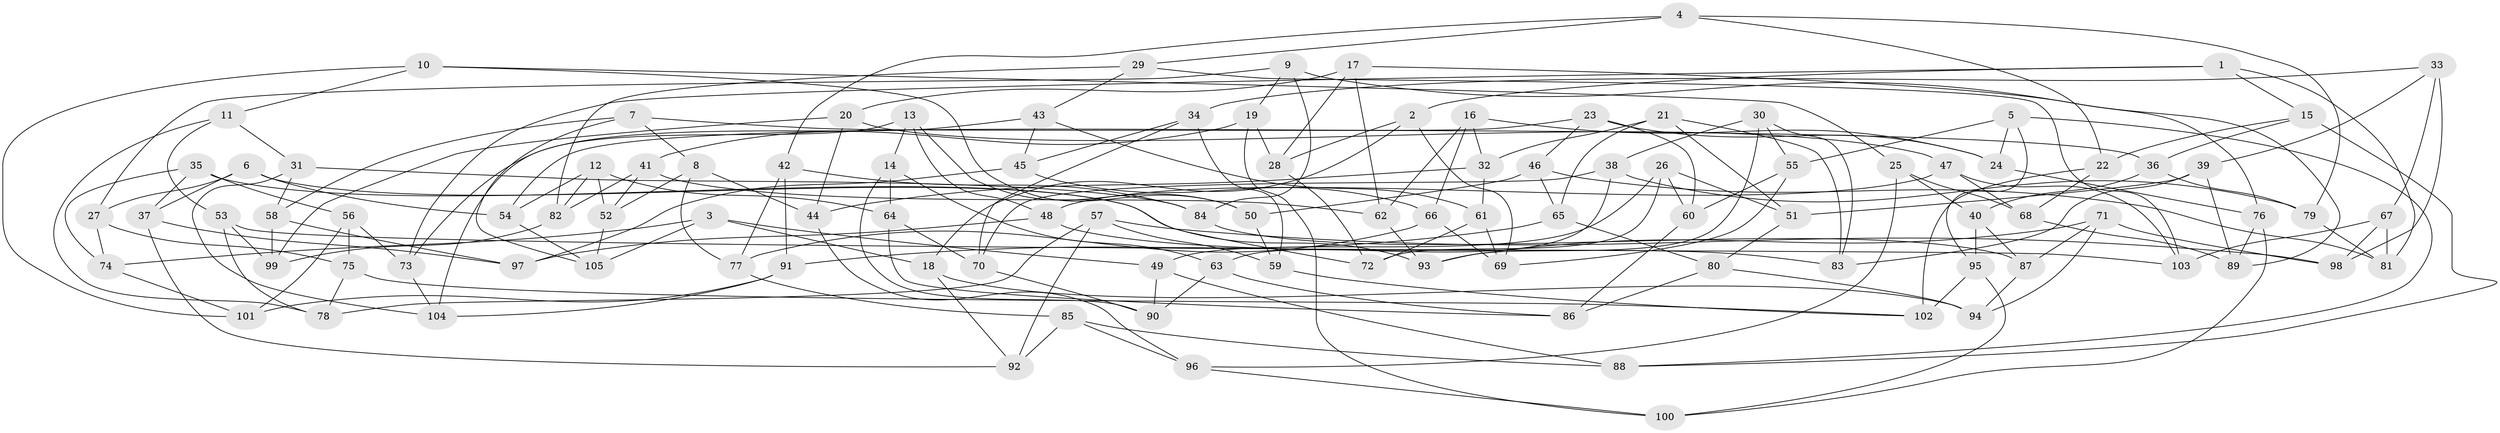 // coarse degree distribution, {12: 0.02666666666666667, 4: 0.8133333333333334, 5: 0.013333333333333334, 11: 0.02666666666666667, 10: 0.02666666666666667, 8: 0.013333333333333334, 6: 0.013333333333333334, 3: 0.06666666666666667}
// Generated by graph-tools (version 1.1) at 2025/53/03/04/25 22:53:49]
// undirected, 105 vertices, 210 edges
graph export_dot {
  node [color=gray90,style=filled];
  1;
  2;
  3;
  4;
  5;
  6;
  7;
  8;
  9;
  10;
  11;
  12;
  13;
  14;
  15;
  16;
  17;
  18;
  19;
  20;
  21;
  22;
  23;
  24;
  25;
  26;
  27;
  28;
  29;
  30;
  31;
  32;
  33;
  34;
  35;
  36;
  37;
  38;
  39;
  40;
  41;
  42;
  43;
  44;
  45;
  46;
  47;
  48;
  49;
  50;
  51;
  52;
  53;
  54;
  55;
  56;
  57;
  58;
  59;
  60;
  61;
  62;
  63;
  64;
  65;
  66;
  67;
  68;
  69;
  70;
  71;
  72;
  73;
  74;
  75;
  76;
  77;
  78;
  79;
  80;
  81;
  82;
  83;
  84;
  85;
  86;
  87;
  88;
  89;
  90;
  91;
  92;
  93;
  94;
  95;
  96;
  97;
  98;
  99;
  100;
  101;
  102;
  103;
  104;
  105;
  1 -- 15;
  1 -- 2;
  1 -- 81;
  1 -- 73;
  2 -- 18;
  2 -- 28;
  2 -- 69;
  3 -- 18;
  3 -- 74;
  3 -- 49;
  3 -- 105;
  4 -- 79;
  4 -- 22;
  4 -- 42;
  4 -- 29;
  5 -- 24;
  5 -- 55;
  5 -- 95;
  5 -- 88;
  6 -- 37;
  6 -- 54;
  6 -- 27;
  6 -- 72;
  7 -- 58;
  7 -- 36;
  7 -- 105;
  7 -- 8;
  8 -- 44;
  8 -- 52;
  8 -- 77;
  9 -- 89;
  9 -- 27;
  9 -- 84;
  9 -- 19;
  10 -- 25;
  10 -- 101;
  10 -- 11;
  10 -- 50;
  11 -- 31;
  11 -- 78;
  11 -- 53;
  12 -- 52;
  12 -- 64;
  12 -- 54;
  12 -- 82;
  13 -- 14;
  13 -- 48;
  13 -- 50;
  13 -- 104;
  14 -- 63;
  14 -- 90;
  14 -- 64;
  15 -- 88;
  15 -- 36;
  15 -- 22;
  16 -- 66;
  16 -- 32;
  16 -- 24;
  16 -- 62;
  17 -- 20;
  17 -- 28;
  17 -- 76;
  17 -- 62;
  18 -- 92;
  18 -- 94;
  19 -- 41;
  19 -- 28;
  19 -- 100;
  20 -- 47;
  20 -- 99;
  20 -- 44;
  21 -- 83;
  21 -- 32;
  21 -- 65;
  21 -- 51;
  22 -- 102;
  22 -- 68;
  23 -- 54;
  23 -- 60;
  23 -- 24;
  23 -- 46;
  24 -- 76;
  25 -- 96;
  25 -- 68;
  25 -- 40;
  26 -- 51;
  26 -- 72;
  26 -- 49;
  26 -- 60;
  27 -- 75;
  27 -- 74;
  28 -- 72;
  29 -- 82;
  29 -- 43;
  29 -- 103;
  30 -- 38;
  30 -- 93;
  30 -- 55;
  30 -- 83;
  31 -- 58;
  31 -- 104;
  31 -- 84;
  32 -- 61;
  32 -- 44;
  33 -- 98;
  33 -- 34;
  33 -- 67;
  33 -- 39;
  34 -- 70;
  34 -- 45;
  34 -- 59;
  35 -- 74;
  35 -- 93;
  35 -- 56;
  35 -- 37;
  36 -- 40;
  36 -- 79;
  37 -- 97;
  37 -- 92;
  38 -- 79;
  38 -- 70;
  38 -- 63;
  39 -- 89;
  39 -- 51;
  39 -- 83;
  40 -- 87;
  40 -- 95;
  41 -- 62;
  41 -- 52;
  41 -- 82;
  42 -- 84;
  42 -- 77;
  42 -- 91;
  43 -- 73;
  43 -- 45;
  43 -- 61;
  44 -- 96;
  45 -- 97;
  45 -- 66;
  46 -- 50;
  46 -- 81;
  46 -- 65;
  47 -- 48;
  47 -- 68;
  47 -- 103;
  48 -- 97;
  48 -- 83;
  49 -- 88;
  49 -- 90;
  50 -- 59;
  51 -- 80;
  52 -- 105;
  53 -- 99;
  53 -- 103;
  53 -- 78;
  54 -- 105;
  55 -- 60;
  55 -- 69;
  56 -- 73;
  56 -- 75;
  56 -- 101;
  57 -- 59;
  57 -- 78;
  57 -- 98;
  57 -- 92;
  58 -- 97;
  58 -- 99;
  59 -- 102;
  60 -- 86;
  61 -- 69;
  61 -- 72;
  62 -- 93;
  63 -- 90;
  63 -- 86;
  64 -- 70;
  64 -- 86;
  65 -- 80;
  65 -- 91;
  66 -- 77;
  66 -- 69;
  67 -- 103;
  67 -- 98;
  67 -- 81;
  68 -- 89;
  70 -- 90;
  71 -- 98;
  71 -- 87;
  71 -- 94;
  71 -- 93;
  73 -- 104;
  74 -- 101;
  75 -- 102;
  75 -- 78;
  76 -- 100;
  76 -- 89;
  77 -- 85;
  79 -- 81;
  80 -- 94;
  80 -- 86;
  82 -- 99;
  84 -- 87;
  85 -- 96;
  85 -- 88;
  85 -- 92;
  87 -- 94;
  91 -- 101;
  91 -- 104;
  95 -- 100;
  95 -- 102;
  96 -- 100;
}
